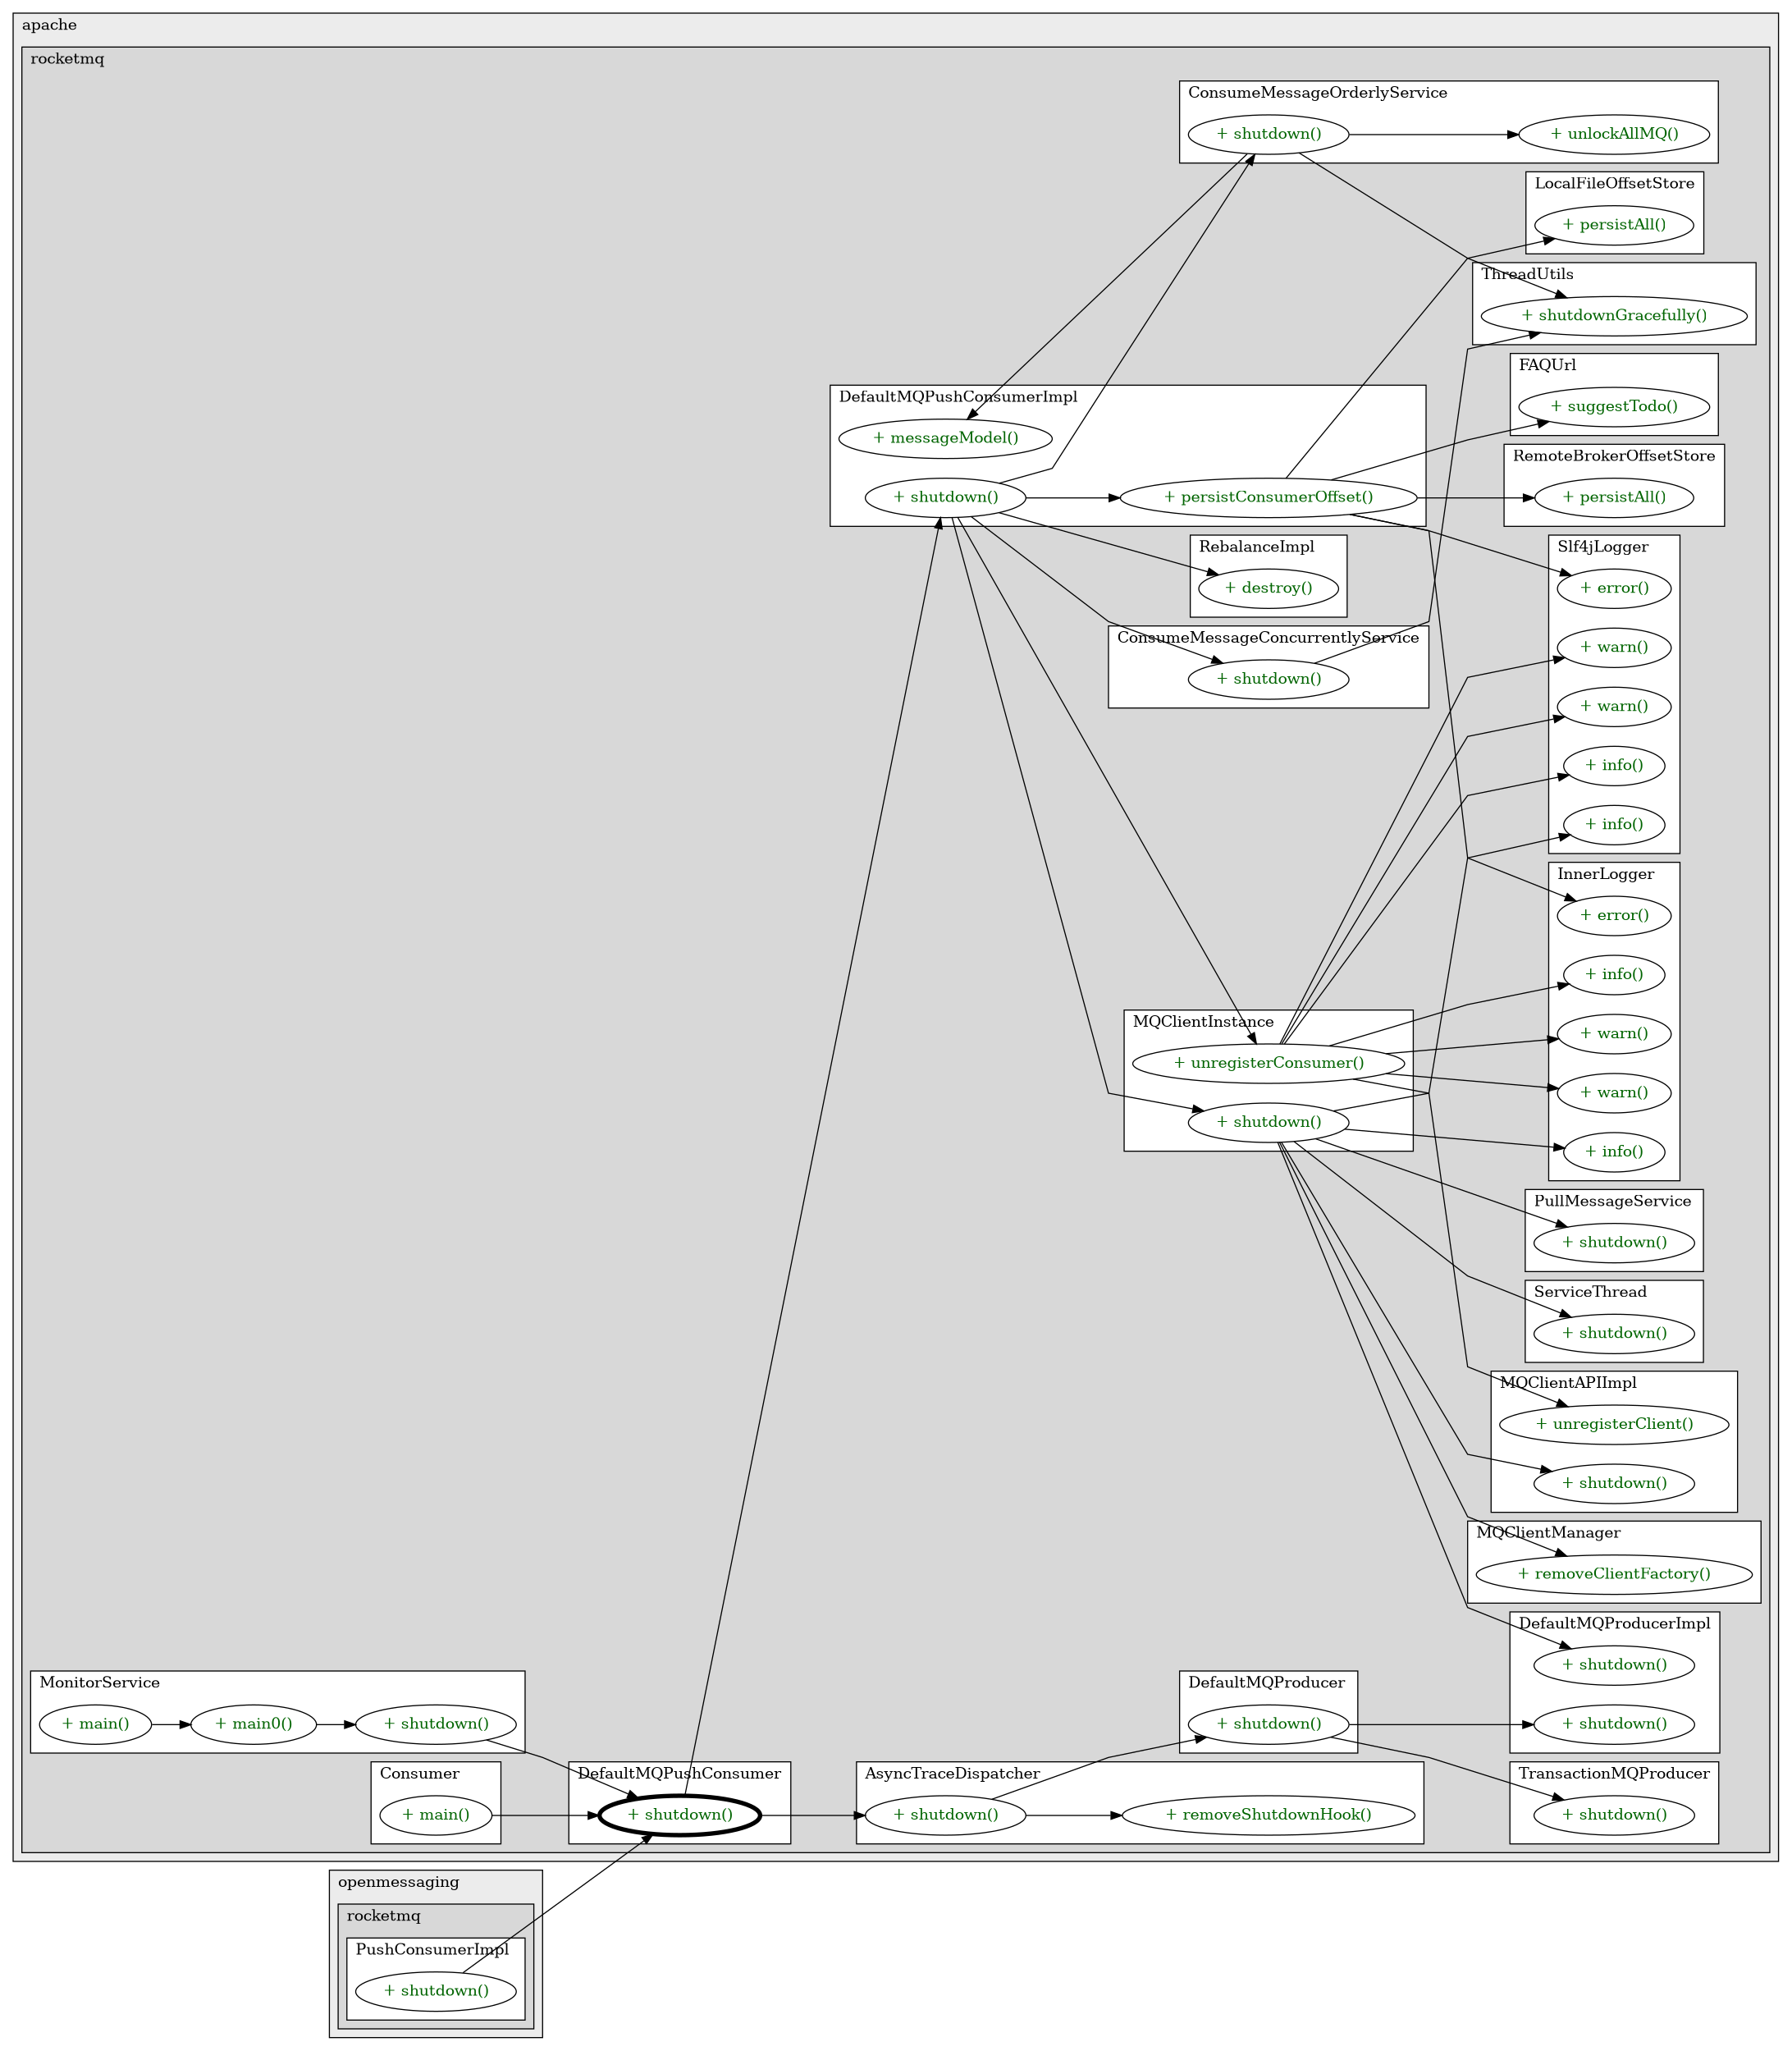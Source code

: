 @startuml

/' diagram meta data start
config=CallConfiguration;
{
  "rootMethod": "org.apache.rocketmq.client.consumer.DefaultMQPushConsumer#shutdown()",
  "projectClassification": {
    "searchMode": "OpenProject", // OpenProject, AllProjects
    "includedProjects": "",
    "pathEndKeywords": "*.impl",
    "isClientPath": "",
    "isClientName": "",
    "isTestPath": "",
    "isTestName": "",
    "isMappingPath": "",
    "isMappingName": "",
    "isDataAccessPath": "",
    "isDataAccessName": "",
    "isDataStructurePath": "",
    "isDataStructureName": "",
    "isInterfaceStructuresPath": "",
    "isInterfaceStructuresName": "",
    "isEntryPointPath": "",
    "isEntryPointName": "",
    "treatFinalFieldsAsMandatory": false
  },
  "graphRestriction": {
    "classPackageExcludeFilter": "",
    "classPackageIncludeFilter": "",
    "classNameExcludeFilter": "",
    "classNameIncludeFilter": "",
    "methodNameExcludeFilter": "",
    "methodNameIncludeFilter": "",
    "removeByInheritance": "", // inheritance/annotation based filtering is done in a second step
    "removeByAnnotation": "",
    "removeByClassPackage": "", // cleanup the graph after inheritance/annotation based filtering is done
    "removeByClassName": "",
    "cutMappings": false,
    "cutEnum": true,
    "cutTests": true,
    "cutClient": true,
    "cutDataAccess": true,
    "cutInterfaceStructures": true,
    "cutDataStructures": true,
    "cutGetterAndSetter": true,
    "cutConstructors": true
  },
  "graphTraversal": {
    "forwardDepth": 3,
    "backwardDepth": 3,
    "classPackageExcludeFilter": "",
    "classPackageIncludeFilter": "",
    "classNameExcludeFilter": "",
    "classNameIncludeFilter": "",
    "methodNameExcludeFilter": "",
    "methodNameIncludeFilter": "",
    "hideMappings": false,
    "hideDataStructures": false,
    "hidePrivateMethods": true,
    "hideInterfaceCalls": true, // indirection: implementation -> interface (is hidden) -> implementation
    "onlyShowApplicationEntryPoints": false, // root node is included
    "useMethodCallsForStructureDiagram": "ForwardOnly" // ForwardOnly, BothDirections, No
  },
  "details": {
    "aggregation": "GroupByClass", // ByClass, GroupByClass, None
    "showMethodParametersTypes": false,
    "showMethodParametersNames": false,
    "showMethodReturnType": false,
    "showPackageLevels": 2,
    "showCallOrder": false,
    "edgeMode": "MethodsOnly", // TypesOnly, MethodsOnly, TypesAndMethods, MethodsAndDirectTypeUsage
    "showDetailedClassStructure": false
  },
  "rootClass": "org.apache.rocketmq.client.consumer.DefaultMQPushConsumer",
  "extensionCallbackMethod": "" // qualified.class.name#methodName - signature: public static String method(String)
}
diagram meta data end '/



digraph g {
    rankdir="LR"
    splines=polyline
    

'nodes 
subgraph cluster_1411517106 { 
   	label=apache
	labeljust=l
	fillcolor="#ececec"
	style=filled
   
   subgraph cluster_1714486248 { 
   	label=rocketmq
	labeljust=l
	fillcolor="#d8d8d8"
	style=filled
   
   subgraph cluster_1350583147 { 
   	label=Slf4jLogger
	labeljust=l
	fillcolor=white
	style=filled
   
   Slf4jLogger2118845798XXXerror424332965[
	label="+ error()"
	style=filled
	fillcolor=white
	tooltip="Slf4jLogger

null"
	fontcolor=darkgreen
];

Slf4jLogger2118845798XXXinfo1881684228[
	label="+ info()"
	style=filled
	fillcolor=white
	tooltip="Slf4jLogger

null"
	fontcolor=darkgreen
];

Slf4jLogger2118845798XXXinfo658265366[
	label="+ info()"
	style=filled
	fillcolor=white
	tooltip="Slf4jLogger

null"
	fontcolor=darkgreen
];

Slf4jLogger2118845798XXXwarn1808118735[
	label="+ warn()"
	style=filled
	fillcolor=white
	tooltip="Slf4jLogger

null"
	fontcolor=darkgreen
];

Slf4jLogger2118845798XXXwarn424332965[
	label="+ warn()"
	style=filled
	fillcolor=white
	tooltip="Slf4jLogger

null"
	fontcolor=darkgreen
];
} 

subgraph cluster_1531829244 { 
   	label=AsyncTraceDispatcher
	labeljust=l
	fillcolor=white
	style=filled
   
   AsyncTraceDispatcher133109314XXXremoveShutdownHook0[
	label="+ removeShutdownHook()"
	style=filled
	fillcolor=white
	tooltip="AsyncTraceDispatcher

null"
	fontcolor=darkgreen
];

AsyncTraceDispatcher133109314XXXshutdown0[
	label="+ shutdown()"
	style=filled
	fillcolor=white
	tooltip="AsyncTraceDispatcher

&#10;  Close the trace Hook&#10; "
	fontcolor=darkgreen
];
} 

subgraph cluster_1537016101 { 
   	label=TransactionMQProducer
	labeljust=l
	fillcolor=white
	style=filled
   
   TransactionMQProducer1069208203XXXshutdown0[
	label="+ shutdown()"
	style=filled
	fillcolor=white
	tooltip="TransactionMQProducer

&#10;  This method shuts down this producer instance and releases related resources.&#10; "
	fontcolor=darkgreen
];
} 

subgraph cluster_1578904348 { 
   	label=ServiceThread
	labeljust=l
	fillcolor=white
	style=filled
   
   ServiceThread1711659723XXXshutdown0[
	label="+ shutdown()"
	style=filled
	fillcolor=white
	tooltip="ServiceThread

null"
	fontcolor=darkgreen
];
} 

subgraph cluster_1599962291 { 
   	label=RemoteBrokerOffsetStore
	labeljust=l
	fillcolor=white
	style=filled
   
   RemoteBrokerOffsetStore339263348XXXpersistAll1670009318[
	label="+ persistAll()"
	style=filled
	fillcolor=white
	tooltip="RemoteBrokerOffsetStore

&#10;  Persist all offsets,may be in local storage or remote name server&#10; "
	fontcolor=darkgreen
];
} 

subgraph cluster_1817307469 { 
   	label=MQClientInstance
	labeljust=l
	fillcolor=white
	style=filled
   
   MQClientInstance700434529XXXshutdown0[
	label="+ shutdown()"
	style=filled
	fillcolor=white
	tooltip="MQClientInstance

null"
	fontcolor=darkgreen
];

MQClientInstance700434529XXXunregisterConsumer1808118735[
	label="+ unregisterConsumer()"
	style=filled
	fillcolor=white
	tooltip="MQClientInstance

null"
	fontcolor=darkgreen
];
} 

subgraph cluster_1833644171 { 
   	label=InnerLogger
	labeljust=l
	fillcolor=white
	style=filled
   
   InnerLogger1066893677XXXerror424332965[
	label="+ error()"
	style=filled
	fillcolor=white
	tooltip="InnerLogger

null"
	fontcolor=darkgreen
];

InnerLogger1066893677XXXinfo1881684228[
	label="+ info()"
	style=filled
	fillcolor=white
	tooltip="InnerLogger

null"
	fontcolor=darkgreen
];

InnerLogger1066893677XXXinfo658265366[
	label="+ info()"
	style=filled
	fillcolor=white
	tooltip="InnerLogger

null"
	fontcolor=darkgreen
];

InnerLogger1066893677XXXwarn1808118735[
	label="+ warn()"
	style=filled
	fillcolor=white
	tooltip="InnerLogger

null"
	fontcolor=darkgreen
];

InnerLogger1066893677XXXwarn424332965[
	label="+ warn()"
	style=filled
	fillcolor=white
	tooltip="InnerLogger

null"
	fontcolor=darkgreen
];
} 

subgraph cluster_1877788505 { 
   	label=ConsumeMessageConcurrentlyService
	labeljust=l
	fillcolor=white
	style=filled
   
   ConsumeMessageConcurrentlyService1317777407XXXshutdown3327612[
	label="+ shutdown()"
	style=filled
	fillcolor=white
	tooltip="ConsumeMessageConcurrentlyService

null"
	fontcolor=darkgreen
];
} 

subgraph cluster_1884334830 { 
   	label=ConsumeMessageOrderlyService
	labeljust=l
	fillcolor=white
	style=filled
   
   ConsumeMessageOrderlyService1317777407XXXshutdown3327612[
	label="+ shutdown()"
	style=filled
	fillcolor=white
	tooltip="ConsumeMessageOrderlyService

null"
	fontcolor=darkgreen
];

ConsumeMessageOrderlyService1317777407XXXunlockAllMQ0[
	label="+ unlockAllMQ()"
	style=filled
	fillcolor=white
	tooltip="ConsumeMessageOrderlyService

null"
	fontcolor=darkgreen
];
} 

subgraph cluster_2004609280 { 
   	label=DefaultMQPushConsumer
	labeljust=l
	fillcolor=white
	style=filled
   
   DefaultMQPushConsumer633216551XXXshutdown0[
	label="+ shutdown()"
	style=filled
	fillcolor=white
	tooltip="DefaultMQPushConsumer

&#10;  Shut down this client and releasing underlying resources.&#10; "
	penwidth=4
	fontcolor=darkgreen
];
} 

subgraph cluster_2008115011 { 
   	label=FAQUrl
	labeljust=l
	fillcolor=white
	style=filled
   
   FAQUrl223136636XXXsuggestTodo1808118735[
	label="+ suggestTodo()"
	style=filled
	fillcolor=white
	tooltip="FAQUrl

null"
	fontcolor=darkgreen
];
} 

subgraph cluster_2042557879 { 
   	label=LocalFileOffsetStore
	labeljust=l
	fillcolor=white
	style=filled
   
   LocalFileOffsetStore339263348XXXpersistAll1670009318[
	label="+ persistAll()"
	style=filled
	fillcolor=white
	tooltip="LocalFileOffsetStore

&#10;  Persist all offsets,may be in local storage or remote name server&#10; "
	fontcolor=darkgreen
];
} 

subgraph cluster_205326720 { 
   	label=PullMessageService
	labeljust=l
	fillcolor=white
	style=filled
   
   PullMessageService1317777407XXXshutdown64711720[
	label="+ shutdown()"
	style=filled
	fillcolor=white
	tooltip="PullMessageService

null"
	fontcolor=darkgreen
];
} 

subgraph cluster_262376958 { 
   	label=DefaultMQProducer
	labeljust=l
	fillcolor=white
	style=filled
   
   DefaultMQProducer1069208203XXXshutdown0[
	label="+ shutdown()"
	style=filled
	fillcolor=white
	tooltip="DefaultMQProducer

&#10;  This method shuts down this producer instance and releases related resources.&#10; "
	fontcolor=darkgreen
];
} 

subgraph cluster_290650472 { 
   	label=DefaultMQPushConsumerImpl
	labeljust=l
	fillcolor=white
	style=filled
   
   DefaultMQPushConsumerImpl1317777407XXXmessageModel0[
	label="+ messageModel()"
	style=filled
	fillcolor=white
	tooltip="DefaultMQPushConsumerImpl

null"
	fontcolor=darkgreen
];

DefaultMQPushConsumerImpl1317777407XXXpersistConsumerOffset0[
	label="+ persistConsumerOffset()"
	style=filled
	fillcolor=white
	tooltip="DefaultMQPushConsumerImpl

null"
	fontcolor=darkgreen
];

DefaultMQPushConsumerImpl1317777407XXXshutdown3327612[
	label="+ shutdown()"
	style=filled
	fillcolor=white
	tooltip="DefaultMQPushConsumerImpl

null"
	fontcolor=darkgreen
];
} 

subgraph cluster_330370686 { 
   	label=MonitorService
	labeljust=l
	fillcolor=white
	style=filled
   
   MonitorService2000019609XXXmain0999713441[
	label="+ main0()"
	style=filled
	fillcolor=white
	tooltip="MonitorService

null"
	fontcolor=darkgreen
];

MonitorService2000019609XXXmain1859653459[
	label="+ main()"
	style=filled
	fillcolor=white
	tooltip="MonitorService

null"
	fontcolor=darkgreen
];

MonitorService2000019609XXXshutdown0[
	label="+ shutdown()"
	style=filled
	fillcolor=white
	tooltip="MonitorService

null"
	fontcolor=darkgreen
];
} 

subgraph cluster_393429060 { 
   	label=RebalanceImpl
	labeljust=l
	fillcolor=white
	style=filled
   
   RebalanceImpl1317777407XXXdestroy0[
	label="+ destroy()"
	style=filled
	fillcolor=white
	tooltip="RebalanceImpl

null"
	fontcolor=darkgreen
];
} 

subgraph cluster_480397689 { 
   	label=ThreadUtils
	labeljust=l
	fillcolor=white
	style=filled
   
   ThreadUtils1685148622XXXshutdownGracefully1618951241[
	label="+ shutdownGracefully()"
	style=filled
	fillcolor=white
	tooltip="ThreadUtils

&#10;  An implementation of the graceful stop sequence recommended by&#10;  {@link ExecutorService}.&#10; &#10;  @param executor executor&#10;  @param timeout timeout&#10;  @param timeUnit timeUnit&#10; "
	fontcolor=darkgreen
];
} 

subgraph cluster_705757163 { 
   	label=Consumer
	labeljust=l
	fillcolor=white
	style=filled
   
   Consumer1014534777XXXmain1859653459[
	label="+ main()"
	style=filled
	fillcolor=white
	tooltip="Consumer

null"
	fontcolor=darkgreen
];
} 

subgraph cluster_781943885 { 
   	label=MQClientManager
	labeljust=l
	fillcolor=white
	style=filled
   
   MQClientManager1527982467XXXremoveClientFactory1808118735[
	label="+ removeClientFactory()"
	style=filled
	fillcolor=white
	tooltip="MQClientManager

null"
	fontcolor=darkgreen
];
} 

subgraph cluster_931339104 { 
   	label=MQClientAPIImpl
	labeljust=l
	fillcolor=white
	style=filled
   
   MQClientAPIImpl1527982467XXXshutdown0[
	label="+ shutdown()"
	style=filled
	fillcolor=white
	tooltip="MQClientAPIImpl

null"
	fontcolor=darkgreen
];

MQClientAPIImpl1527982467XXXunregisterClient1452686320[
	label="+ unregisterClient()"
	style=filled
	fillcolor=white
	tooltip="MQClientAPIImpl

null"
	fontcolor=darkgreen
];
} 

subgraph cluster_998304410 { 
   	label=DefaultMQProducerImpl
	labeljust=l
	fillcolor=white
	style=filled
   
   DefaultMQProducerImpl1753769059XXXshutdown0[
	label="+ shutdown()"
	style=filled
	fillcolor=white
	tooltip="DefaultMQProducerImpl

null"
	fontcolor=darkgreen
];

DefaultMQProducerImpl1753769059XXXshutdown64711720[
	label="+ shutdown()"
	style=filled
	fillcolor=white
	tooltip="DefaultMQProducerImpl

null"
	fontcolor=darkgreen
];
} 
} 
} 

subgraph cluster_679248890 { 
   	label=openmessaging
	labeljust=l
	fillcolor="#ececec"
	style=filled
   
   subgraph cluster_1292383980 { 
   	label=rocketmq
	labeljust=l
	fillcolor="#d8d8d8"
	style=filled
   
   subgraph cluster_1112861134 { 
   	label=PushConsumerImpl
	labeljust=l
	fillcolor=white
	style=filled
   
   PushConsumerImpl725268464XXXshutdown0[
	label="+ shutdown()"
	style=filled
	fillcolor=white
	tooltip="PushConsumerImpl

null"
	fontcolor=darkgreen
];
} 
} 
} 

'edges    
AsyncTraceDispatcher133109314XXXshutdown0 -> AsyncTraceDispatcher133109314XXXremoveShutdownHook0;
AsyncTraceDispatcher133109314XXXshutdown0 -> DefaultMQProducer1069208203XXXshutdown0;
ConsumeMessageConcurrentlyService1317777407XXXshutdown3327612 -> ThreadUtils1685148622XXXshutdownGracefully1618951241;
ConsumeMessageOrderlyService1317777407XXXshutdown3327612 -> ConsumeMessageOrderlyService1317777407XXXunlockAllMQ0;
ConsumeMessageOrderlyService1317777407XXXshutdown3327612 -> DefaultMQPushConsumerImpl1317777407XXXmessageModel0;
ConsumeMessageOrderlyService1317777407XXXshutdown3327612 -> ThreadUtils1685148622XXXshutdownGracefully1618951241;
Consumer1014534777XXXmain1859653459 -> DefaultMQPushConsumer633216551XXXshutdown0;
DefaultMQProducer1069208203XXXshutdown0 -> DefaultMQProducerImpl1753769059XXXshutdown0;
DefaultMQProducer1069208203XXXshutdown0 -> TransactionMQProducer1069208203XXXshutdown0;
DefaultMQPushConsumer633216551XXXshutdown0 -> AsyncTraceDispatcher133109314XXXshutdown0;
DefaultMQPushConsumer633216551XXXshutdown0 -> DefaultMQPushConsumerImpl1317777407XXXshutdown3327612;
DefaultMQPushConsumerImpl1317777407XXXpersistConsumerOffset0 -> FAQUrl223136636XXXsuggestTodo1808118735;
DefaultMQPushConsumerImpl1317777407XXXpersistConsumerOffset0 -> InnerLogger1066893677XXXerror424332965;
DefaultMQPushConsumerImpl1317777407XXXpersistConsumerOffset0 -> LocalFileOffsetStore339263348XXXpersistAll1670009318;
DefaultMQPushConsumerImpl1317777407XXXpersistConsumerOffset0 -> RemoteBrokerOffsetStore339263348XXXpersistAll1670009318;
DefaultMQPushConsumerImpl1317777407XXXpersistConsumerOffset0 -> Slf4jLogger2118845798XXXerror424332965;
DefaultMQPushConsumerImpl1317777407XXXshutdown3327612 -> ConsumeMessageConcurrentlyService1317777407XXXshutdown3327612;
DefaultMQPushConsumerImpl1317777407XXXshutdown3327612 -> ConsumeMessageOrderlyService1317777407XXXshutdown3327612;
DefaultMQPushConsumerImpl1317777407XXXshutdown3327612 -> DefaultMQPushConsumerImpl1317777407XXXpersistConsumerOffset0;
DefaultMQPushConsumerImpl1317777407XXXshutdown3327612 -> MQClientInstance700434529XXXshutdown0;
DefaultMQPushConsumerImpl1317777407XXXshutdown3327612 -> MQClientInstance700434529XXXunregisterConsumer1808118735;
DefaultMQPushConsumerImpl1317777407XXXshutdown3327612 -> RebalanceImpl1317777407XXXdestroy0;
MQClientInstance700434529XXXshutdown0 -> DefaultMQProducerImpl1753769059XXXshutdown64711720;
MQClientInstance700434529XXXshutdown0 -> InnerLogger1066893677XXXinfo1881684228;
MQClientInstance700434529XXXshutdown0 -> MQClientAPIImpl1527982467XXXshutdown0;
MQClientInstance700434529XXXshutdown0 -> MQClientManager1527982467XXXremoveClientFactory1808118735;
MQClientInstance700434529XXXshutdown0 -> PullMessageService1317777407XXXshutdown64711720;
MQClientInstance700434529XXXshutdown0 -> ServiceThread1711659723XXXshutdown0;
MQClientInstance700434529XXXshutdown0 -> Slf4jLogger2118845798XXXinfo1881684228;
MQClientInstance700434529XXXunregisterConsumer1808118735 -> InnerLogger1066893677XXXinfo658265366;
MQClientInstance700434529XXXunregisterConsumer1808118735 -> InnerLogger1066893677XXXwarn1808118735;
MQClientInstance700434529XXXunregisterConsumer1808118735 -> InnerLogger1066893677XXXwarn424332965;
MQClientInstance700434529XXXunregisterConsumer1808118735 -> MQClientAPIImpl1527982467XXXunregisterClient1452686320;
MQClientInstance700434529XXXunregisterConsumer1808118735 -> Slf4jLogger2118845798XXXinfo658265366;
MQClientInstance700434529XXXunregisterConsumer1808118735 -> Slf4jLogger2118845798XXXwarn1808118735;
MQClientInstance700434529XXXunregisterConsumer1808118735 -> Slf4jLogger2118845798XXXwarn424332965;
MonitorService2000019609XXXmain0999713441 -> MonitorService2000019609XXXshutdown0;
MonitorService2000019609XXXmain1859653459 -> MonitorService2000019609XXXmain0999713441;
MonitorService2000019609XXXshutdown0 -> DefaultMQPushConsumer633216551XXXshutdown0;
PushConsumerImpl725268464XXXshutdown0 -> DefaultMQPushConsumer633216551XXXshutdown0;
    
}
@enduml